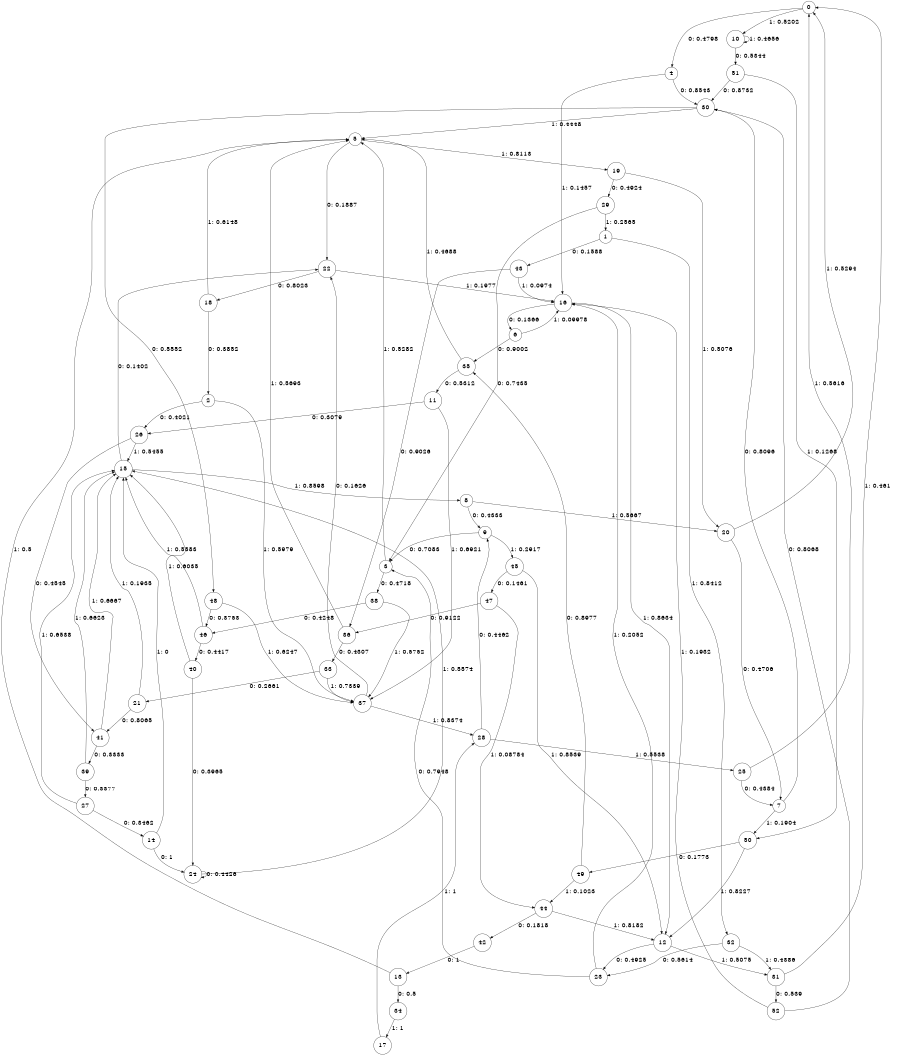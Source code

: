 digraph "ch13randomL10" {
size = "6,8.5";
ratio = "fill";
node [shape = circle];
node [fontsize = 24];
edge [fontsize = 24];
0 -> 4 [label = "0: 0.4798   "];
0 -> 10 [label = "1: 0.5202   "];
1 -> 43 [label = "0: 0.1588   "];
1 -> 32 [label = "1: 0.8412   "];
2 -> 26 [label = "0: 0.4021   "];
2 -> 37 [label = "1: 0.5979   "];
3 -> 38 [label = "0: 0.4718   "];
3 -> 5 [label = "1: 0.5282   "];
4 -> 30 [label = "0: 0.8543   "];
4 -> 16 [label = "1: 0.1457   "];
5 -> 22 [label = "0: 0.1887   "];
5 -> 19 [label = "1: 0.8113   "];
6 -> 35 [label = "0: 0.9002   "];
6 -> 16 [label = "1: 0.09978  "];
7 -> 30 [label = "0: 0.8096   "];
7 -> 50 [label = "1: 0.1904   "];
8 -> 9 [label = "0: 0.4333   "];
8 -> 20 [label = "1: 0.5667   "];
9 -> 3 [label = "0: 0.7083   "];
9 -> 45 [label = "1: 0.2917   "];
10 -> 51 [label = "0: 0.5344   "];
10 -> 10 [label = "1: 0.4656   "];
11 -> 26 [label = "0: 0.3079   "];
11 -> 37 [label = "1: 0.6921   "];
12 -> 23 [label = "0: 0.4925   "];
12 -> 31 [label = "1: 0.5075   "];
13 -> 34 [label = "0: 0.5      "];
13 -> 5 [label = "1: 0.5      "];
14 -> 24 [label = "0: 1        "];
14 -> 15 [label = "1: 0        "];
15 -> 22 [label = "0: 0.1402   "];
15 -> 8 [label = "1: 0.8598   "];
16 -> 6 [label = "0: 0.1366   "];
16 -> 12 [label = "1: 0.8634   "];
17 -> 28 [label = "1: 1        "];
18 -> 2 [label = "0: 0.3852   "];
18 -> 5 [label = "1: 0.6148   "];
19 -> 29 [label = "0: 0.4924   "];
19 -> 20 [label = "1: 0.5076   "];
20 -> 7 [label = "0: 0.4706   "];
20 -> 0 [label = "1: 0.5294   "];
21 -> 41 [label = "0: 0.8065   "];
21 -> 15 [label = "1: 0.1935   "];
22 -> 18 [label = "0: 0.8023   "];
22 -> 16 [label = "1: 0.1977   "];
23 -> 3 [label = "0: 0.7948   "];
23 -> 16 [label = "1: 0.2052   "];
24 -> 24 [label = "0: 0.4426   "];
24 -> 15 [label = "1: 0.5574   "];
25 -> 7 [label = "0: 0.4384   "];
25 -> 0 [label = "1: 0.5616   "];
26 -> 41 [label = "0: 0.4545   "];
26 -> 15 [label = "1: 0.5455   "];
27 -> 14 [label = "0: 0.3462   "];
27 -> 15 [label = "1: 0.6538   "];
28 -> 9 [label = "0: 0.4462   "];
28 -> 25 [label = "1: 0.5538   "];
29 -> 3 [label = "0: 0.7435   "];
29 -> 1 [label = "1: 0.2565   "];
30 -> 48 [label = "0: 0.5552   "];
30 -> 5 [label = "1: 0.4448   "];
31 -> 52 [label = "0: 0.539    "];
31 -> 0 [label = "1: 0.461    "];
32 -> 23 [label = "0: 0.5614   "];
32 -> 31 [label = "1: 0.4386   "];
33 -> 21 [label = "0: 0.2661   "];
33 -> 37 [label = "1: 0.7339   "];
34 -> 17 [label = "1: 1        "];
35 -> 11 [label = "0: 0.5312   "];
35 -> 5 [label = "1: 0.4688   "];
36 -> 33 [label = "0: 0.4307   "];
36 -> 5 [label = "1: 0.5693   "];
37 -> 22 [label = "0: 0.1626   "];
37 -> 28 [label = "1: 0.8374   "];
38 -> 46 [label = "0: 0.4248   "];
38 -> 37 [label = "1: 0.5752   "];
39 -> 27 [label = "0: 0.3377   "];
39 -> 15 [label = "1: 0.6623   "];
40 -> 24 [label = "0: 0.3965   "];
40 -> 15 [label = "1: 0.6035   "];
41 -> 39 [label = "0: 0.3333   "];
41 -> 15 [label = "1: 0.6667   "];
42 -> 13 [label = "0: 1        "];
43 -> 36 [label = "0: 0.9026   "];
43 -> 16 [label = "1: 0.0974   "];
44 -> 42 [label = "0: 0.1818   "];
44 -> 12 [label = "1: 0.8182   "];
45 -> 47 [label = "0: 0.1461   "];
45 -> 12 [label = "1: 0.8539   "];
46 -> 40 [label = "0: 0.4417   "];
46 -> 15 [label = "1: 0.5583   "];
47 -> 36 [label = "0: 0.9122   "];
47 -> 44 [label = "1: 0.08784  "];
48 -> 46 [label = "0: 0.3753   "];
48 -> 37 [label = "1: 0.6247   "];
49 -> 35 [label = "0: 0.8977   "];
49 -> 44 [label = "1: 0.1023   "];
50 -> 49 [label = "0: 0.1773   "];
50 -> 12 [label = "1: 0.8227   "];
51 -> 30 [label = "0: 0.8732   "];
51 -> 50 [label = "1: 0.1268   "];
52 -> 30 [label = "0: 0.8068   "];
52 -> 16 [label = "1: 0.1932   "];
}